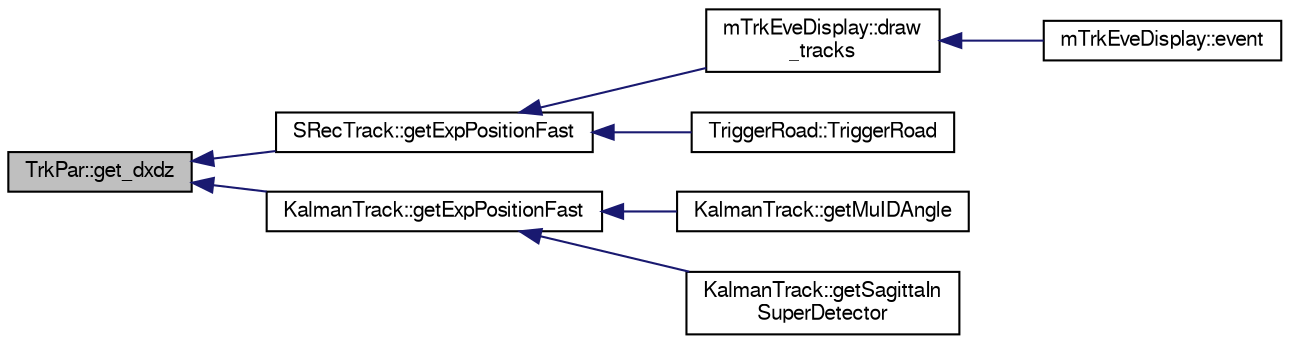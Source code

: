 digraph "TrkPar::get_dxdz"
{
  bgcolor="transparent";
  edge [fontname="FreeSans",fontsize="10",labelfontname="FreeSans",labelfontsize="10"];
  node [fontname="FreeSans",fontsize="10",shape=record];
  rankdir="LR";
  Node1 [label="TrkPar::get_dxdz",height=0.2,width=0.4,color="black", fillcolor="grey75", style="filled" fontcolor="black"];
  Node1 -> Node2 [dir="back",color="midnightblue",fontsize="10",style="solid",fontname="FreeSans"];
  Node2 [label="SRecTrack::getExpPositionFast",height=0.2,width=0.4,color="black",URL="$d6/db1/classSRecTrack.html#a40e81eda5f15d9e18a2c48fbcda3cd6f"];
  Node2 -> Node3 [dir="back",color="midnightblue",fontsize="10",style="solid",fontname="FreeSans"];
  Node3 [label="mTrkEveDisplay::draw\l_tracks",height=0.2,width=0.4,color="black",URL="$d3/de7/classmTrkEveDisplay.html#a9dccd02ff8c77a1e34236d4575644100"];
  Node3 -> Node4 [dir="back",color="midnightblue",fontsize="10",style="solid",fontname="FreeSans"];
  Node4 [label="mTrkEveDisplay::event",height=0.2,width=0.4,color="black",URL="$d3/de7/classmTrkEveDisplay.html#aa3ce5d6c62c7c75bcb098cf992b788e1"];
  Node2 -> Node5 [dir="back",color="midnightblue",fontsize="10",style="solid",fontname="FreeSans"];
  Node5 [label="TriggerRoad::TriggerRoad",height=0.2,width=0.4,color="black",URL="$d5/d72/classTriggerRoad.html#a08d12f235fee9687b0e789c6e49689dd"];
  Node1 -> Node6 [dir="back",color="midnightblue",fontsize="10",style="solid",fontname="FreeSans"];
  Node6 [label="KalmanTrack::getExpPositionFast",height=0.2,width=0.4,color="black",URL="$d9/dc3/classKalmanTrack.html#ad2f8601ff8f0b4c22800c7a6a6fe24f7"];
  Node6 -> Node7 [dir="back",color="midnightblue",fontsize="10",style="solid",fontname="FreeSans"];
  Node7 [label="KalmanTrack::getMuIDAngle",height=0.2,width=0.4,color="black",URL="$d9/dc3/classKalmanTrack.html#a5109b783a2a64bfcf59edd72a728abd5"];
  Node6 -> Node8 [dir="back",color="midnightblue",fontsize="10",style="solid",fontname="FreeSans"];
  Node8 [label="KalmanTrack::getSagittaIn\lSuperDetector",height=0.2,width=0.4,color="black",URL="$d9/dc3/classKalmanTrack.html#ac73a7ff611d9b0a7cf77eb1775901036"];
}
